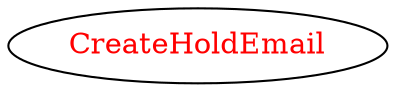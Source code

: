 digraph dependencyGraph {
 concentrate=true;
 ranksep="2.0";
 rankdir="LR"; 
 splines="ortho";
"CreateHoldEmail" [fontcolor="red"];
}